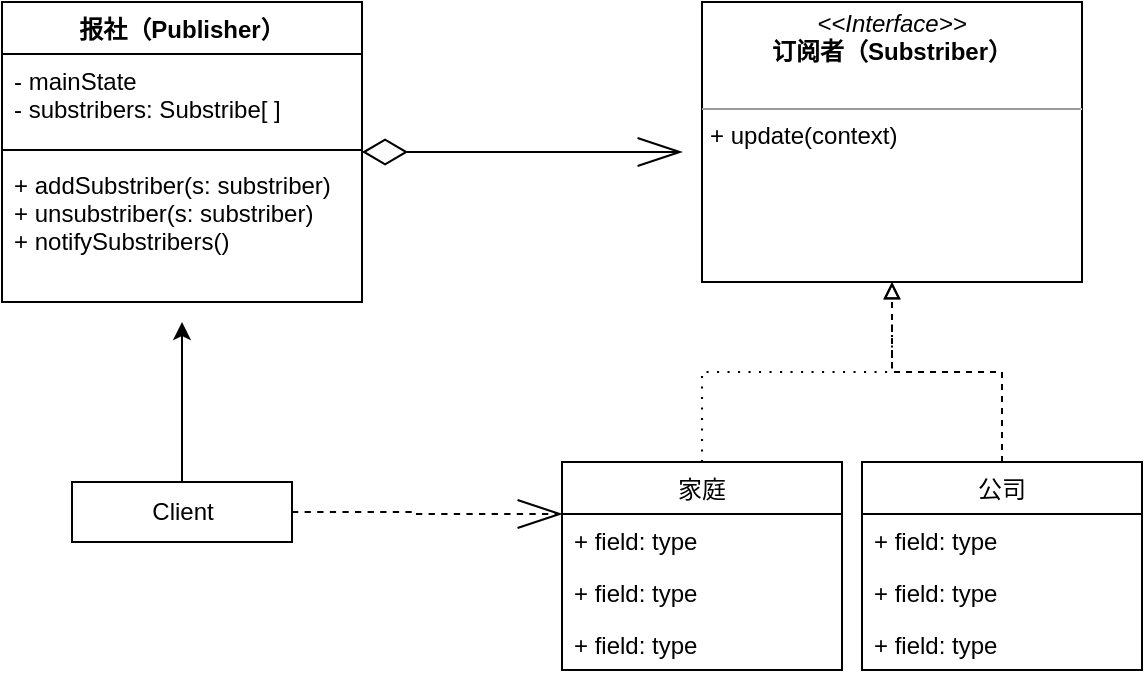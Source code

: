 <mxfile version="16.1.0" type="github">
  <diagram id="4tJkN_N8fX7YnUcufg9i" name="第 1 页">
    <mxGraphModel dx="1422" dy="754" grid="1" gridSize="10" guides="1" tooltips="1" connect="1" arrows="1" fold="1" page="1" pageScale="1" pageWidth="827" pageHeight="1169" math="0" shadow="0">
      <root>
        <mxCell id="0" />
        <mxCell id="1" parent="0" />
        <mxCell id="dXLsoQ9wIwNyOixgvlTZ-29" style="edgeStyle=orthogonalEdgeStyle;rounded=0;orthogonalLoop=1;jettySize=auto;html=1;startArrow=diamondThin;startFill=0;endArrow=openThin;endFill=0;strokeWidth=1.05;endSize=20;startSize=20;" edge="1" parent="1" source="dXLsoQ9wIwNyOixgvlTZ-1">
          <mxGeometry relative="1" as="geometry">
            <mxPoint x="510" y="265" as="targetPoint" />
          </mxGeometry>
        </mxCell>
        <mxCell id="dXLsoQ9wIwNyOixgvlTZ-1" value="报社（Publisher）" style="swimlane;fontStyle=1;align=center;verticalAlign=top;childLayout=stackLayout;horizontal=1;startSize=26;horizontalStack=0;resizeParent=1;resizeParentMax=0;resizeLast=0;collapsible=1;marginBottom=0;" vertex="1" parent="1">
          <mxGeometry x="170" y="190" width="180" height="150" as="geometry" />
        </mxCell>
        <mxCell id="dXLsoQ9wIwNyOixgvlTZ-2" value="- mainState&#xa;- substribers: Substribe[ ]" style="text;strokeColor=none;fillColor=none;align=left;verticalAlign=top;spacingLeft=4;spacingRight=4;overflow=hidden;rotatable=0;points=[[0,0.5],[1,0.5]];portConstraint=eastwest;" vertex="1" parent="dXLsoQ9wIwNyOixgvlTZ-1">
          <mxGeometry y="26" width="180" height="44" as="geometry" />
        </mxCell>
        <mxCell id="dXLsoQ9wIwNyOixgvlTZ-3" value="" style="line;strokeWidth=1;fillColor=none;align=left;verticalAlign=middle;spacingTop=-1;spacingLeft=3;spacingRight=3;rotatable=0;labelPosition=right;points=[];portConstraint=eastwest;" vertex="1" parent="dXLsoQ9wIwNyOixgvlTZ-1">
          <mxGeometry y="70" width="180" height="8" as="geometry" />
        </mxCell>
        <mxCell id="dXLsoQ9wIwNyOixgvlTZ-4" value="+ addSubstriber(s: substriber)&#xa;+ unsubstriber(s: substriber)&#xa;+ notifySubstribers()&#xa;" style="text;strokeColor=none;fillColor=none;align=left;verticalAlign=top;spacingLeft=4;spacingRight=4;overflow=hidden;rotatable=0;points=[[0,0.5],[1,0.5]];portConstraint=eastwest;" vertex="1" parent="dXLsoQ9wIwNyOixgvlTZ-1">
          <mxGeometry y="78" width="180" height="72" as="geometry" />
        </mxCell>
        <mxCell id="dXLsoQ9wIwNyOixgvlTZ-5" value="&lt;p style=&quot;margin: 0px ; margin-top: 4px ; text-align: center&quot;&gt;&lt;i&gt;&amp;lt;&amp;lt;Interface&amp;gt;&amp;gt;&lt;/i&gt;&lt;br&gt;&lt;b&gt;订阅者（Substriber）&lt;/b&gt;&lt;/p&gt;&lt;p style=&quot;margin: 0px ; margin-left: 4px&quot;&gt;&lt;br&gt;&lt;/p&gt;&lt;hr size=&quot;1&quot;&gt;&lt;p style=&quot;margin: 0px ; margin-left: 4px&quot;&gt;+ update(context)&lt;br&gt;&lt;/p&gt;" style="verticalAlign=top;align=left;overflow=fill;fontSize=12;fontFamily=Helvetica;html=1;" vertex="1" parent="1">
          <mxGeometry x="520" y="190" width="190" height="140" as="geometry" />
        </mxCell>
        <mxCell id="dXLsoQ9wIwNyOixgvlTZ-8" style="edgeStyle=orthogonalEdgeStyle;rounded=0;orthogonalLoop=1;jettySize=auto;html=1;" edge="1" parent="1" source="dXLsoQ9wIwNyOixgvlTZ-6">
          <mxGeometry relative="1" as="geometry">
            <mxPoint x="260" y="350" as="targetPoint" />
          </mxGeometry>
        </mxCell>
        <mxCell id="dXLsoQ9wIwNyOixgvlTZ-30" style="edgeStyle=orthogonalEdgeStyle;rounded=0;orthogonalLoop=1;jettySize=auto;html=1;entryX=0;entryY=0.25;entryDx=0;entryDy=0;startArrow=none;startFill=0;endArrow=openThin;endFill=0;startSize=20;endSize=20;targetPerimeterSpacing=1;strokeWidth=1.05;dashed=1;" edge="1" parent="1" source="dXLsoQ9wIwNyOixgvlTZ-6" target="dXLsoQ9wIwNyOixgvlTZ-9">
          <mxGeometry relative="1" as="geometry" />
        </mxCell>
        <mxCell id="dXLsoQ9wIwNyOixgvlTZ-6" value="Client" style="html=1;" vertex="1" parent="1">
          <mxGeometry x="205" y="430" width="110" height="30" as="geometry" />
        </mxCell>
        <mxCell id="dXLsoQ9wIwNyOixgvlTZ-26" value="" style="edgeStyle=orthogonalEdgeStyle;rounded=0;orthogonalLoop=1;jettySize=auto;html=1;dashed=1;dashPattern=1 4;startArrow=none;startFill=0;endArrow=block;endFill=0;strokeWidth=1.05;" edge="1" parent="1" source="dXLsoQ9wIwNyOixgvlTZ-9" target="dXLsoQ9wIwNyOixgvlTZ-5">
          <mxGeometry relative="1" as="geometry" />
        </mxCell>
        <mxCell id="dXLsoQ9wIwNyOixgvlTZ-9" value="家庭" style="swimlane;fontStyle=0;childLayout=stackLayout;horizontal=1;startSize=26;fillColor=none;horizontalStack=0;resizeParent=1;resizeParentMax=0;resizeLast=0;collapsible=1;marginBottom=0;" vertex="1" parent="1">
          <mxGeometry x="450" y="420" width="140" height="104" as="geometry" />
        </mxCell>
        <mxCell id="dXLsoQ9wIwNyOixgvlTZ-10" value="+ field: type" style="text;strokeColor=none;fillColor=none;align=left;verticalAlign=top;spacingLeft=4;spacingRight=4;overflow=hidden;rotatable=0;points=[[0,0.5],[1,0.5]];portConstraint=eastwest;" vertex="1" parent="dXLsoQ9wIwNyOixgvlTZ-9">
          <mxGeometry y="26" width="140" height="26" as="geometry" />
        </mxCell>
        <mxCell id="dXLsoQ9wIwNyOixgvlTZ-11" value="+ field: type" style="text;strokeColor=none;fillColor=none;align=left;verticalAlign=top;spacingLeft=4;spacingRight=4;overflow=hidden;rotatable=0;points=[[0,0.5],[1,0.5]];portConstraint=eastwest;" vertex="1" parent="dXLsoQ9wIwNyOixgvlTZ-9">
          <mxGeometry y="52" width="140" height="26" as="geometry" />
        </mxCell>
        <mxCell id="dXLsoQ9wIwNyOixgvlTZ-12" value="+ field: type" style="text;strokeColor=none;fillColor=none;align=left;verticalAlign=top;spacingLeft=4;spacingRight=4;overflow=hidden;rotatable=0;points=[[0,0.5],[1,0.5]];portConstraint=eastwest;" vertex="1" parent="dXLsoQ9wIwNyOixgvlTZ-9">
          <mxGeometry y="78" width="140" height="26" as="geometry" />
        </mxCell>
        <mxCell id="dXLsoQ9wIwNyOixgvlTZ-25" value="" style="edgeStyle=orthogonalEdgeStyle;rounded=0;orthogonalLoop=1;jettySize=auto;html=1;dashed=1;endArrow=block;endFill=0;strokeWidth=1;" edge="1" parent="1" source="dXLsoQ9wIwNyOixgvlTZ-17" target="dXLsoQ9wIwNyOixgvlTZ-5">
          <mxGeometry relative="1" as="geometry" />
        </mxCell>
        <mxCell id="dXLsoQ9wIwNyOixgvlTZ-17" value="公司" style="swimlane;fontStyle=0;childLayout=stackLayout;horizontal=1;startSize=26;fillColor=none;horizontalStack=0;resizeParent=1;resizeParentMax=0;resizeLast=0;collapsible=1;marginBottom=0;" vertex="1" parent="1">
          <mxGeometry x="600" y="420" width="140" height="104" as="geometry" />
        </mxCell>
        <mxCell id="dXLsoQ9wIwNyOixgvlTZ-18" value="+ field: type" style="text;strokeColor=none;fillColor=none;align=left;verticalAlign=top;spacingLeft=4;spacingRight=4;overflow=hidden;rotatable=0;points=[[0,0.5],[1,0.5]];portConstraint=eastwest;" vertex="1" parent="dXLsoQ9wIwNyOixgvlTZ-17">
          <mxGeometry y="26" width="140" height="26" as="geometry" />
        </mxCell>
        <mxCell id="dXLsoQ9wIwNyOixgvlTZ-19" value="+ field: type" style="text;strokeColor=none;fillColor=none;align=left;verticalAlign=top;spacingLeft=4;spacingRight=4;overflow=hidden;rotatable=0;points=[[0,0.5],[1,0.5]];portConstraint=eastwest;" vertex="1" parent="dXLsoQ9wIwNyOixgvlTZ-17">
          <mxGeometry y="52" width="140" height="26" as="geometry" />
        </mxCell>
        <mxCell id="dXLsoQ9wIwNyOixgvlTZ-20" value="+ field: type" style="text;strokeColor=none;fillColor=none;align=left;verticalAlign=top;spacingLeft=4;spacingRight=4;overflow=hidden;rotatable=0;points=[[0,0.5],[1,0.5]];portConstraint=eastwest;" vertex="1" parent="dXLsoQ9wIwNyOixgvlTZ-17">
          <mxGeometry y="78" width="140" height="26" as="geometry" />
        </mxCell>
      </root>
    </mxGraphModel>
  </diagram>
</mxfile>

